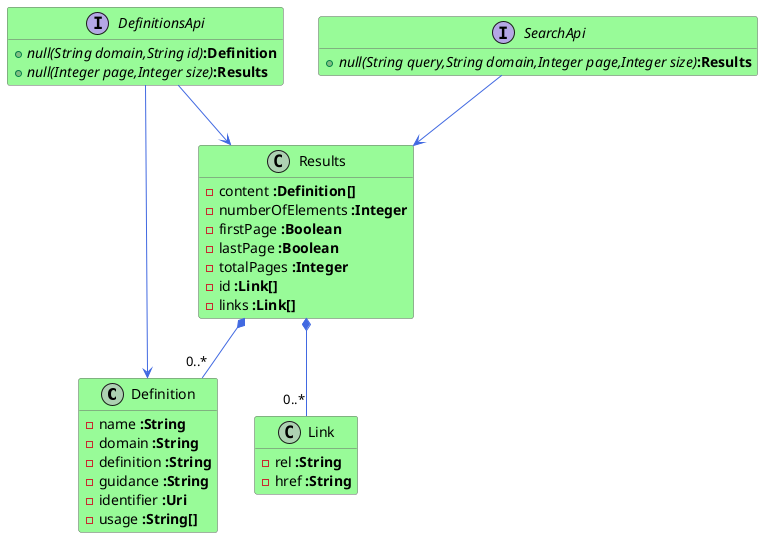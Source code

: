 @startuml
hide empty members
set namespaceSeparator none

skinparam class {
	BackgroundColor PaleGreen
	ArrowColor RoyalBlue
	BorderColor DimGray
}

class  Definition {
	 - name <b>:String</b>
	 - domain <b>:String</b>
	 - definition <b>:String</b>
	 - guidance <b>:String</b>
	 - identifier <b>:Uri</b>
	 - usage <b>:String[]</b>
}

class  Results {
	 - content <b>:Definition[]</b>
	 - numberOfElements <b>:Integer</b>
	 - firstPage <b>:Boolean</b>
	 - lastPage <b>:Boolean</b>
	 - totalPages <b>:Integer</b>
	 - id <b>:Link[]</b>
	 - links <b>:Link[]</b>
}

class  Link {
	 - rel <b>:String</b>
	 - href <b>:String</b>
}


interface DefinitionsApi {
	 + <i>null(String domain,String id)</i><b>:Definition</b> 
}

interface DefinitionsApi {
	 + <i>null(Integer page,Integer size)</i><b>:Results</b> 
}

interface SearchApi {
	 + <i>null(String query,String domain,Integer page,Integer size)</i><b>:Results</b> 
}


Results  *-- "0..*"  Definition
Results  *-- "0..*"  Link
DefinitionsApi -->    Definition
DefinitionsApi -->    Results
SearchApi -->    Results


@enduml
